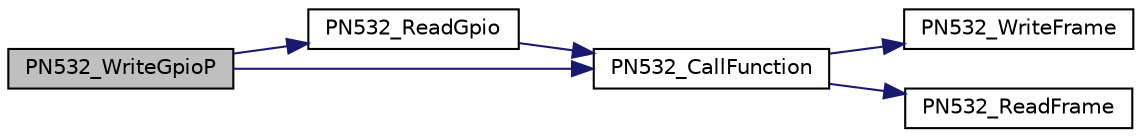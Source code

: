 digraph "PN532_WriteGpioP"
{
  edge [fontname="Helvetica",fontsize="10",labelfontname="Helvetica",labelfontsize="10"];
  node [fontname="Helvetica",fontsize="10",shape=record];
  rankdir="LR";
  Node1 [label="PN532_WriteGpioP",height=0.2,width=0.4,color="black", fillcolor="grey75", style="filled", fontcolor="black"];
  Node1 -> Node2 [color="midnightblue",fontsize="10",style="solid"];
  Node2 [label="PN532_ReadGpio",height=0.2,width=0.4,color="black", fillcolor="white", style="filled",URL="$pn532_8cpp.html#a063c81bf21873960691fe1d44fed64aa",tooltip=": Read the GPIO states. "];
  Node2 -> Node3 [color="midnightblue",fontsize="10",style="solid"];
  Node3 [label="PN532_CallFunction",height=0.2,width=0.4,color="black", fillcolor="white", style="filled",URL="$pn532_8cpp.html#aa4146df1d7d798bbffb18e5a65b88d98",tooltip=": Send specified command to the PN532 and expect up to response_length. Will wait up to timeout secon..."];
  Node3 -> Node4 [color="midnightblue",fontsize="10",style="solid"];
  Node4 [label="PN532_WriteFrame",height=0.2,width=0.4,color="black", fillcolor="white", style="filled",URL="$pn532_8cpp.html#a69de98d80406ff97f062c67d0bfb3cef",tooltip=": Write a frame to the PN532 of at most length bytes in size. Note that less than length bytes might ..."];
  Node3 -> Node5 [color="midnightblue",fontsize="10",style="solid"];
  Node5 [label="PN532_ReadFrame",height=0.2,width=0.4,color="black", fillcolor="white", style="filled",URL="$pn532_8cpp.html#a4e5a0ec49ff921bd45850ea499bf7f53",tooltip=": Read a response frame from the PN532 of at most length bytes in size. Note that less than length by..."];
  Node1 -> Node3 [color="midnightblue",fontsize="10",style="solid"];
}
